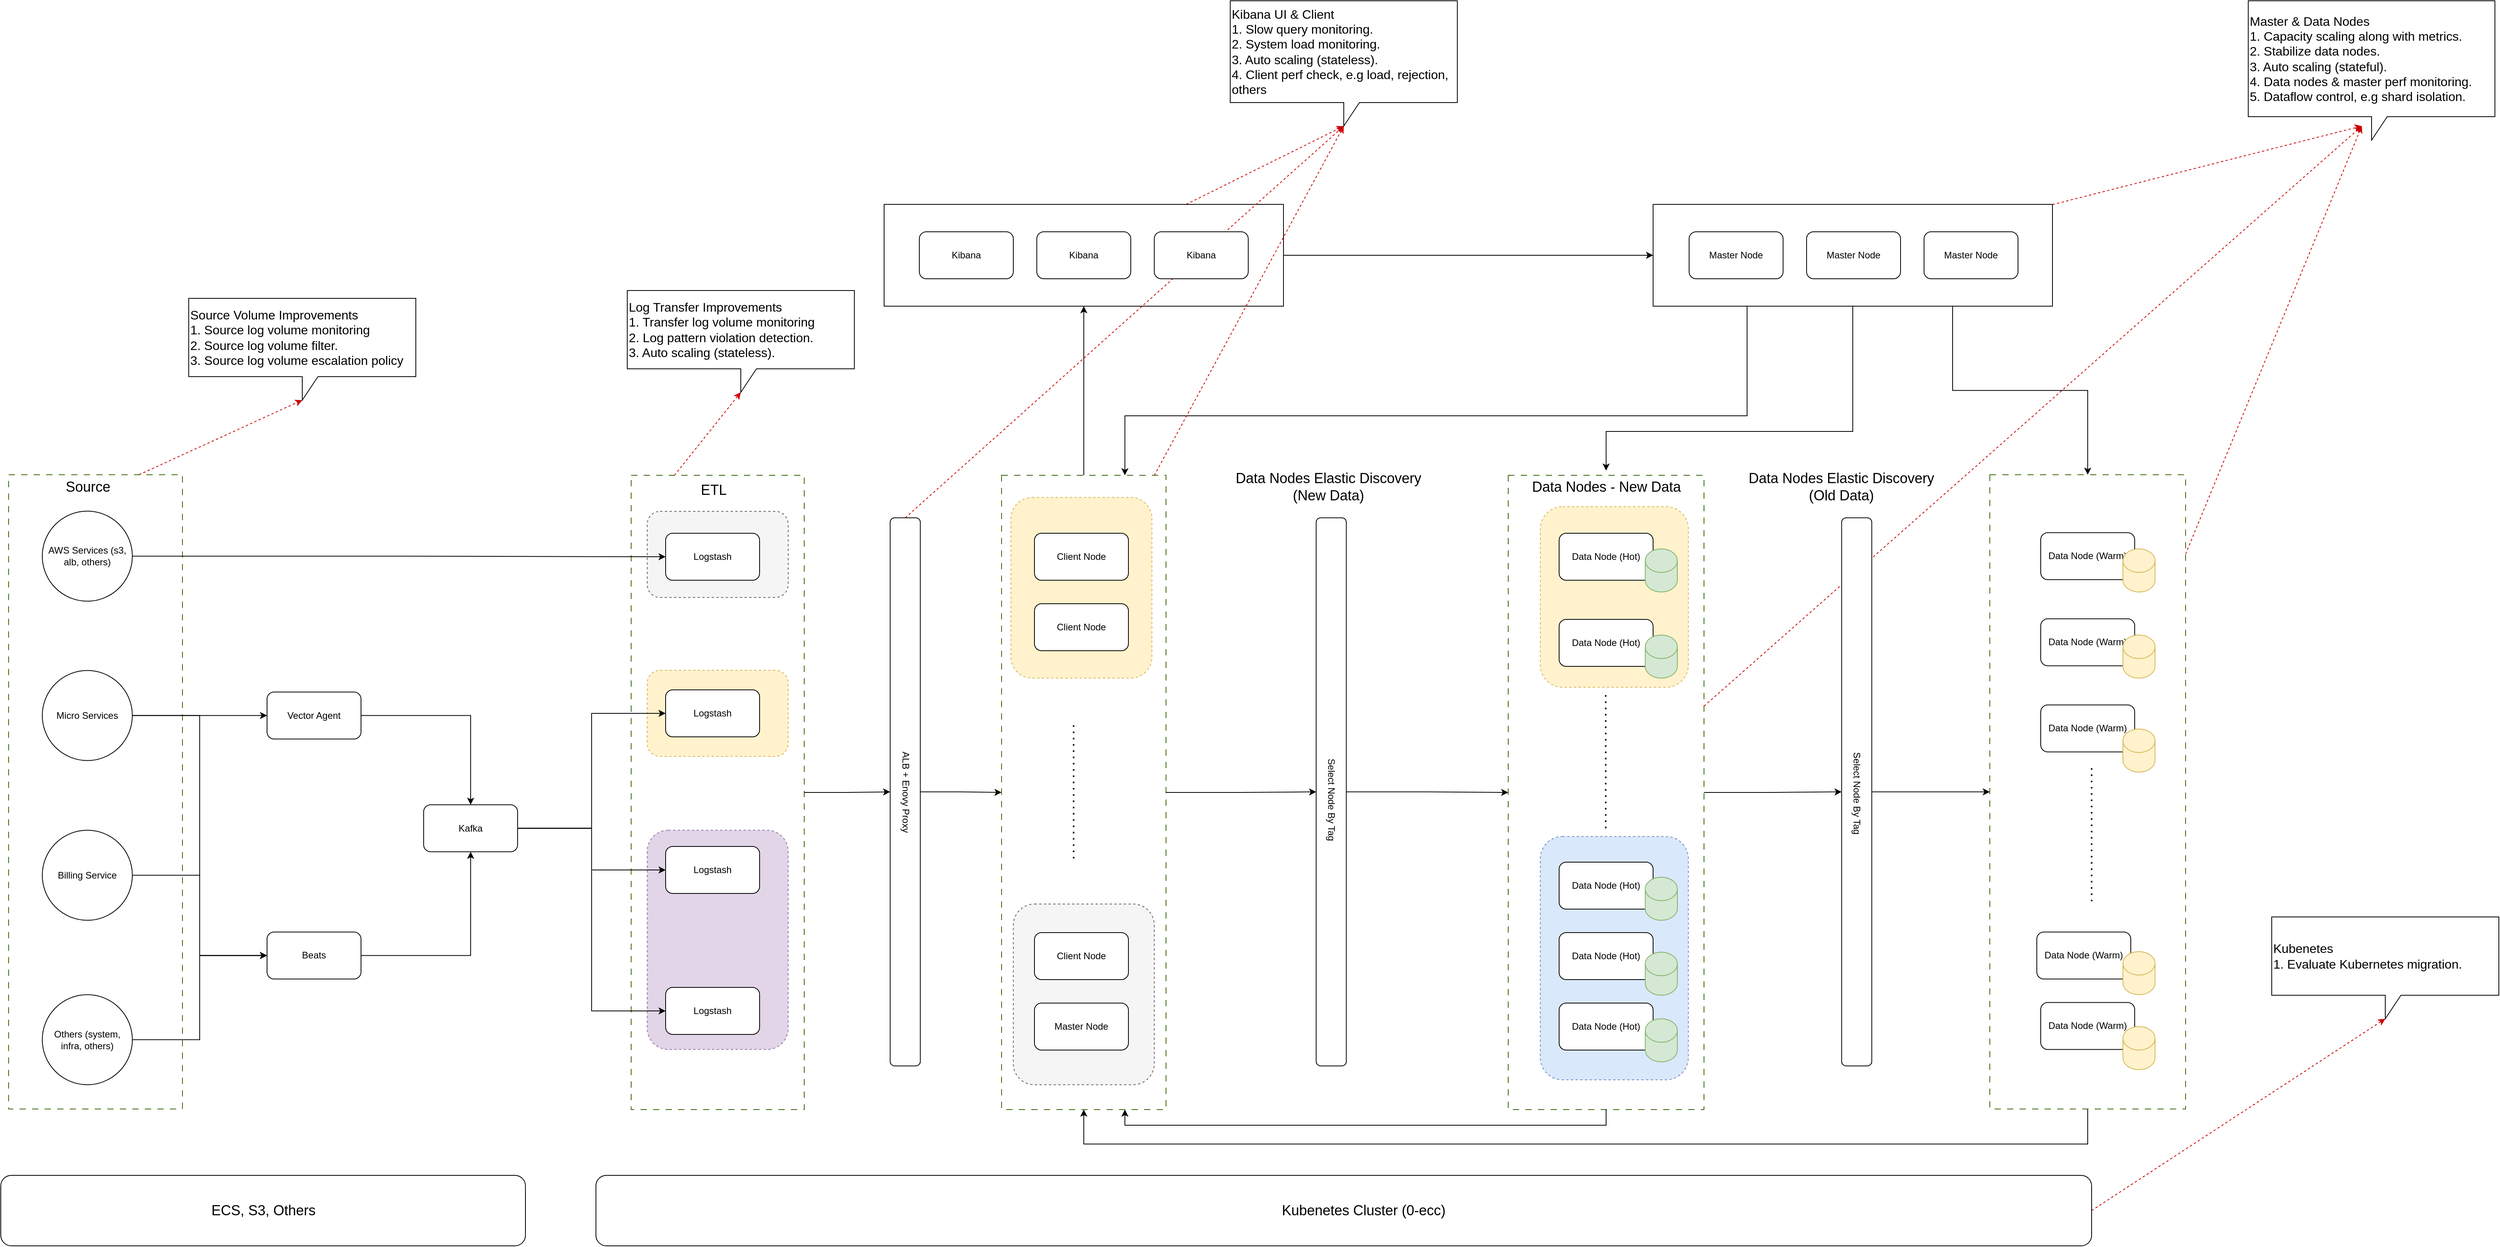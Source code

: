 <mxfile version="21.7.4" type="github">
  <diagram name="Page-1" id="CJJipEg_ZdHbSAjXl4IN">
    <mxGraphModel dx="3263" dy="2107" grid="1" gridSize="10" guides="1" tooltips="1" connect="1" arrows="1" fold="1" page="1" pageScale="1" pageWidth="850" pageHeight="1100" math="0" shadow="0">
      <root>
        <mxCell id="0" />
        <mxCell id="1" parent="0" />
        <mxCell id="A5_PFPzEll5ALQkFPiz4-55" value="" style="rounded=0;whiteSpace=wrap;html=1;dashed=1;dashPattern=8 8;strokeColor=#336600;" parent="1" vertex="1">
          <mxGeometry x="1855" y="136" width="250" height="810" as="geometry" />
        </mxCell>
        <mxCell id="qpXwIodEynWpEj1GwYdM-7" value="" style="rounded=1;whiteSpace=wrap;html=1;dashed=1;strokeColor=#6c8ebf;fillColor=#dae8fc;" vertex="1" parent="1">
          <mxGeometry x="1896" y="597.25" width="189" height="310.75" as="geometry" />
        </mxCell>
        <mxCell id="qpXwIodEynWpEj1GwYdM-6" value="" style="rounded=1;whiteSpace=wrap;html=1;dashed=1;strokeColor=#d6b656;fillColor=#fff2cc;" vertex="1" parent="1">
          <mxGeometry x="1896" y="176" width="189" height="230.75" as="geometry" />
        </mxCell>
        <mxCell id="A5_PFPzEll5ALQkFPiz4-54" value="" style="rounded=0;whiteSpace=wrap;html=1;dashed=1;dashPattern=8 8;strokeColor=#336600;" parent="1" vertex="1">
          <mxGeometry x="1208" y="136" width="210" height="810" as="geometry" />
        </mxCell>
        <mxCell id="qpXwIodEynWpEj1GwYdM-5" value="" style="rounded=1;whiteSpace=wrap;html=1;dashed=1;strokeColor=#666666;fillColor=#f5f5f5;fontColor=#333333;" vertex="1" parent="1">
          <mxGeometry x="1223" y="683.5" width="180" height="230.75" as="geometry" />
        </mxCell>
        <mxCell id="qpXwIodEynWpEj1GwYdM-4" value="" style="rounded=1;whiteSpace=wrap;html=1;dashed=1;strokeColor=#d6b656;fillColor=#fff2cc;" vertex="1" parent="1">
          <mxGeometry x="1220" y="164.25" width="180" height="230.75" as="geometry" />
        </mxCell>
        <mxCell id="A5_PFPzEll5ALQkFPiz4-53" value="" style="rounded=0;whiteSpace=wrap;html=1;dashed=1;dashPattern=8 8;strokeColor=#336600;" parent="1" vertex="1">
          <mxGeometry x="735" y="136" width="221" height="810" as="geometry" />
        </mxCell>
        <mxCell id="qpXwIodEynWpEj1GwYdM-3" value="" style="rounded=1;whiteSpace=wrap;html=1;dashed=1;strokeColor=#666666;fillColor=#f5f5f5;fontColor=#333333;" vertex="1" parent="1">
          <mxGeometry x="755.5" y="182" width="180" height="110" as="geometry" />
        </mxCell>
        <mxCell id="qpXwIodEynWpEj1GwYdM-2" value="" style="rounded=1;whiteSpace=wrap;html=1;dashed=1;strokeColor=#d6b656;fillColor=#fff2cc;" vertex="1" parent="1">
          <mxGeometry x="755.5" y="385" width="180" height="110" as="geometry" />
        </mxCell>
        <mxCell id="qpXwIodEynWpEj1GwYdM-1" value="" style="rounded=1;whiteSpace=wrap;html=1;dashed=1;strokeColor=#9673a6;fillColor=#e1d5e7;" vertex="1" parent="1">
          <mxGeometry x="755.5" y="589.25" width="180" height="280" as="geometry" />
        </mxCell>
        <mxCell id="A5_PFPzEll5ALQkFPiz4-97" style="edgeStyle=orthogonalEdgeStyle;rounded=0;orthogonalLoop=1;jettySize=auto;html=1;entryX=0;entryY=0.5;entryDx=0;entryDy=0;" parent="1" source="A5_PFPzEll5ALQkFPiz4-58" target="A5_PFPzEll5ALQkFPiz4-57" edge="1">
          <mxGeometry relative="1" as="geometry" />
        </mxCell>
        <mxCell id="A5_PFPzEll5ALQkFPiz4-98" style="edgeStyle=orthogonalEdgeStyle;rounded=0;orthogonalLoop=1;jettySize=auto;html=1;entryX=0.5;entryY=0;entryDx=0;entryDy=0;startArrow=classic;startFill=1;endArrow=none;endFill=0;" parent="1" source="A5_PFPzEll5ALQkFPiz4-58" target="A5_PFPzEll5ALQkFPiz4-54" edge="1">
          <mxGeometry relative="1" as="geometry" />
        </mxCell>
        <mxCell id="A5_PFPzEll5ALQkFPiz4-118" style="rounded=0;orthogonalLoop=1;jettySize=auto;html=1;entryX=0;entryY=0;entryDx=145;entryDy=160;entryPerimeter=0;dashed=1;strokeColor=#CC0000;" parent="1" source="A5_PFPzEll5ALQkFPiz4-58" target="A5_PFPzEll5ALQkFPiz4-117" edge="1">
          <mxGeometry relative="1" as="geometry" />
        </mxCell>
        <mxCell id="A5_PFPzEll5ALQkFPiz4-58" value="" style="rounded=0;whiteSpace=wrap;html=1;" parent="1" vertex="1">
          <mxGeometry x="1058" y="-210" width="510" height="130" as="geometry" />
        </mxCell>
        <mxCell id="A5_PFPzEll5ALQkFPiz4-101" style="edgeStyle=orthogonalEdgeStyle;rounded=0;orthogonalLoop=1;jettySize=auto;html=1;entryX=0.75;entryY=0;entryDx=0;entryDy=0;exitX=0.25;exitY=1;exitDx=0;exitDy=0;" parent="1" source="A5_PFPzEll5ALQkFPiz4-57" target="A5_PFPzEll5ALQkFPiz4-54" edge="1">
          <mxGeometry relative="1" as="geometry">
            <Array as="points">
              <mxPoint x="2160" y="-80" />
              <mxPoint x="2160" y="60" />
              <mxPoint x="1366" y="60" />
            </Array>
          </mxGeometry>
        </mxCell>
        <mxCell id="A5_PFPzEll5ALQkFPiz4-102" style="edgeStyle=orthogonalEdgeStyle;rounded=0;orthogonalLoop=1;jettySize=auto;html=1;entryX=0.5;entryY=-0.025;entryDx=0;entryDy=0;entryPerimeter=0;" parent="1" source="A5_PFPzEll5ALQkFPiz4-57" target="A5_PFPzEll5ALQkFPiz4-88" edge="1">
          <mxGeometry relative="1" as="geometry">
            <Array as="points">
              <mxPoint x="2295" y="80" />
              <mxPoint x="1980" y="80" />
            </Array>
          </mxGeometry>
        </mxCell>
        <mxCell id="A5_PFPzEll5ALQkFPiz4-103" style="edgeStyle=orthogonalEdgeStyle;rounded=0;orthogonalLoop=1;jettySize=auto;html=1;exitX=0.75;exitY=1;exitDx=0;exitDy=0;entryX=0.5;entryY=0;entryDx=0;entryDy=0;" parent="1" source="A5_PFPzEll5ALQkFPiz4-57" target="A5_PFPzEll5ALQkFPiz4-56" edge="1">
          <mxGeometry relative="1" as="geometry" />
        </mxCell>
        <mxCell id="A5_PFPzEll5ALQkFPiz4-121" style="rounded=0;orthogonalLoop=1;jettySize=auto;html=1;entryX=0;entryY=0;entryDx=145;entryDy=160;entryPerimeter=0;dashed=1;strokeColor=#CC0000;" parent="1" source="A5_PFPzEll5ALQkFPiz4-57" target="A5_PFPzEll5ALQkFPiz4-120" edge="1">
          <mxGeometry relative="1" as="geometry" />
        </mxCell>
        <mxCell id="A5_PFPzEll5ALQkFPiz4-57" value="" style="rounded=0;whiteSpace=wrap;html=1;" parent="1" vertex="1">
          <mxGeometry x="2040" y="-210" width="510" height="130" as="geometry" />
        </mxCell>
        <mxCell id="A5_PFPzEll5ALQkFPiz4-100" style="edgeStyle=orthogonalEdgeStyle;rounded=0;orthogonalLoop=1;jettySize=auto;html=1;entryX=0.5;entryY=1;entryDx=0;entryDy=0;" parent="1" source="A5_PFPzEll5ALQkFPiz4-56" target="A5_PFPzEll5ALQkFPiz4-54" edge="1">
          <mxGeometry relative="1" as="geometry">
            <Array as="points">
              <mxPoint x="2595" y="990" />
              <mxPoint x="1313" y="990" />
            </Array>
          </mxGeometry>
        </mxCell>
        <mxCell id="A5_PFPzEll5ALQkFPiz4-123" style="rounded=0;orthogonalLoop=1;jettySize=auto;html=1;entryX=0;entryY=0;entryDx=145;entryDy=160;entryPerimeter=0;dashed=1;strokeColor=#CC0000;" parent="1" source="A5_PFPzEll5ALQkFPiz4-56" target="A5_PFPzEll5ALQkFPiz4-120" edge="1">
          <mxGeometry relative="1" as="geometry" />
        </mxCell>
        <mxCell id="A5_PFPzEll5ALQkFPiz4-56" value="" style="rounded=0;whiteSpace=wrap;html=1;dashed=1;dashPattern=8 8;strokeColor=#336600;" parent="1" vertex="1">
          <mxGeometry x="2470" y="135.25" width="250" height="810" as="geometry" />
        </mxCell>
        <mxCell id="A5_PFPzEll5ALQkFPiz4-80" style="edgeStyle=orthogonalEdgeStyle;rounded=0;orthogonalLoop=1;jettySize=auto;html=1;entryX=0.5;entryY=0;entryDx=0;entryDy=0;" parent="1" source="A5_PFPzEll5ALQkFPiz4-55" target="A5_PFPzEll5ALQkFPiz4-75" edge="1">
          <mxGeometry relative="1" as="geometry" />
        </mxCell>
        <mxCell id="A5_PFPzEll5ALQkFPiz4-99" style="edgeStyle=orthogonalEdgeStyle;rounded=0;orthogonalLoop=1;jettySize=auto;html=1;entryX=0.75;entryY=1;entryDx=0;entryDy=0;" parent="1" source="A5_PFPzEll5ALQkFPiz4-55" target="A5_PFPzEll5ALQkFPiz4-54" edge="1">
          <mxGeometry relative="1" as="geometry">
            <Array as="points">
              <mxPoint x="1980" y="966" />
              <mxPoint x="1366" y="966" />
            </Array>
          </mxGeometry>
        </mxCell>
        <mxCell id="A5_PFPzEll5ALQkFPiz4-122" style="rounded=0;orthogonalLoop=1;jettySize=auto;html=1;entryX=0;entryY=0;entryDx=145;entryDy=160;entryPerimeter=0;dashed=1;strokeColor=#CC0000;" parent="1" source="A5_PFPzEll5ALQkFPiz4-55" target="A5_PFPzEll5ALQkFPiz4-120" edge="1">
          <mxGeometry relative="1" as="geometry" />
        </mxCell>
        <mxCell id="A5_PFPzEll5ALQkFPiz4-78" style="edgeStyle=orthogonalEdgeStyle;rounded=0;orthogonalLoop=1;jettySize=auto;html=1;entryX=0.5;entryY=0;entryDx=0;entryDy=0;" parent="1" source="A5_PFPzEll5ALQkFPiz4-54" target="A5_PFPzEll5ALQkFPiz4-74" edge="1">
          <mxGeometry relative="1" as="geometry" />
        </mxCell>
        <mxCell id="A5_PFPzEll5ALQkFPiz4-119" style="rounded=0;orthogonalLoop=1;jettySize=auto;html=1;entryX=0;entryY=0;entryDx=145;entryDy=160;entryPerimeter=0;exitX=0.929;exitY=0;exitDx=0;exitDy=0;exitPerimeter=0;dashed=1;strokeColor=#CC0000;" parent="1" source="A5_PFPzEll5ALQkFPiz4-54" target="A5_PFPzEll5ALQkFPiz4-117" edge="1">
          <mxGeometry relative="1" as="geometry" />
        </mxCell>
        <mxCell id="A5_PFPzEll5ALQkFPiz4-76" style="edgeStyle=orthogonalEdgeStyle;rounded=0;orthogonalLoop=1;jettySize=auto;html=1;entryX=0.5;entryY=0;entryDx=0;entryDy=0;" parent="1" source="A5_PFPzEll5ALQkFPiz4-53" target="A5_PFPzEll5ALQkFPiz4-23" edge="1">
          <mxGeometry relative="1" as="geometry" />
        </mxCell>
        <mxCell id="A5_PFPzEll5ALQkFPiz4-116" style="rounded=0;orthogonalLoop=1;jettySize=auto;html=1;entryX=0;entryY=0;entryDx=145;entryDy=130;entryPerimeter=0;exitX=0.25;exitY=0;exitDx=0;exitDy=0;dashed=1;strokeColor=#CC0000;" parent="1" source="A5_PFPzEll5ALQkFPiz4-53" target="A5_PFPzEll5ALQkFPiz4-115" edge="1">
          <mxGeometry relative="1" as="geometry" />
        </mxCell>
        <mxCell id="A5_PFPzEll5ALQkFPiz4-114" style="rounded=0;orthogonalLoop=1;jettySize=auto;html=1;exitX=0.75;exitY=0;exitDx=0;exitDy=0;dashed=1;strokeColor=#CC0000;entryX=0;entryY=0;entryDx=145;entryDy=130;entryPerimeter=0;" parent="1" source="A5_PFPzEll5ALQkFPiz4-52" target="A5_PFPzEll5ALQkFPiz4-111" edge="1">
          <mxGeometry relative="1" as="geometry">
            <mxPoint x="269" y="20" as="targetPoint" />
          </mxGeometry>
        </mxCell>
        <mxCell id="A5_PFPzEll5ALQkFPiz4-52" value="" style="rounded=0;whiteSpace=wrap;html=1;dashed=1;dashPattern=8 8;strokeColor=#336600;" parent="1" vertex="1">
          <mxGeometry x="-60" y="135.25" width="222" height="810" as="geometry" />
        </mxCell>
        <mxCell id="A5_PFPzEll5ALQkFPiz4-66" style="edgeStyle=orthogonalEdgeStyle;rounded=0;orthogonalLoop=1;jettySize=auto;html=1;entryX=0.5;entryY=0;entryDx=0;entryDy=0;" parent="1" source="A5_PFPzEll5ALQkFPiz4-15" target="A5_PFPzEll5ALQkFPiz4-17" edge="1">
          <mxGeometry relative="1" as="geometry" />
        </mxCell>
        <mxCell id="A5_PFPzEll5ALQkFPiz4-15" value="Vector Agent" style="rounded=1;whiteSpace=wrap;html=1;" parent="1" vertex="1">
          <mxGeometry x="270" y="412.75" width="120" height="60" as="geometry" />
        </mxCell>
        <mxCell id="A5_PFPzEll5ALQkFPiz4-65" style="edgeStyle=orthogonalEdgeStyle;rounded=0;orthogonalLoop=1;jettySize=auto;html=1;" parent="1" source="A5_PFPzEll5ALQkFPiz4-16" target="A5_PFPzEll5ALQkFPiz4-17" edge="1">
          <mxGeometry relative="1" as="geometry" />
        </mxCell>
        <mxCell id="A5_PFPzEll5ALQkFPiz4-16" value="Beats" style="rounded=1;whiteSpace=wrap;html=1;" parent="1" vertex="1">
          <mxGeometry x="270" y="719.25" width="120" height="60" as="geometry" />
        </mxCell>
        <mxCell id="A5_PFPzEll5ALQkFPiz4-71" style="edgeStyle=orthogonalEdgeStyle;rounded=0;orthogonalLoop=1;jettySize=auto;html=1;entryX=0;entryY=0.5;entryDx=0;entryDy=0;" parent="1" source="A5_PFPzEll5ALQkFPiz4-17" target="A5_PFPzEll5ALQkFPiz4-20" edge="1">
          <mxGeometry relative="1" as="geometry" />
        </mxCell>
        <mxCell id="A5_PFPzEll5ALQkFPiz4-72" style="edgeStyle=orthogonalEdgeStyle;rounded=0;orthogonalLoop=1;jettySize=auto;html=1;" parent="1" source="A5_PFPzEll5ALQkFPiz4-17" target="A5_PFPzEll5ALQkFPiz4-21" edge="1">
          <mxGeometry relative="1" as="geometry" />
        </mxCell>
        <mxCell id="A5_PFPzEll5ALQkFPiz4-73" style="edgeStyle=orthogonalEdgeStyle;rounded=0;orthogonalLoop=1;jettySize=auto;html=1;entryX=0;entryY=0.5;entryDx=0;entryDy=0;" parent="1" source="A5_PFPzEll5ALQkFPiz4-17" target="A5_PFPzEll5ALQkFPiz4-22" edge="1">
          <mxGeometry relative="1" as="geometry" />
        </mxCell>
        <mxCell id="A5_PFPzEll5ALQkFPiz4-17" value="Kafka" style="rounded=1;whiteSpace=wrap;html=1;" parent="1" vertex="1">
          <mxGeometry x="470" y="556.75" width="120" height="60" as="geometry" />
        </mxCell>
        <mxCell id="A5_PFPzEll5ALQkFPiz4-19" value="Logstash" style="rounded=1;whiteSpace=wrap;html=1;" parent="1" vertex="1">
          <mxGeometry x="779" y="210" width="120" height="60" as="geometry" />
        </mxCell>
        <mxCell id="A5_PFPzEll5ALQkFPiz4-20" value="Logstash" style="rounded=1;whiteSpace=wrap;html=1;" parent="1" vertex="1">
          <mxGeometry x="779" y="410" width="120" height="60" as="geometry" />
        </mxCell>
        <mxCell id="A5_PFPzEll5ALQkFPiz4-21" value="Logstash" style="rounded=1;whiteSpace=wrap;html=1;" parent="1" vertex="1">
          <mxGeometry x="779" y="610" width="120" height="60" as="geometry" />
        </mxCell>
        <mxCell id="A5_PFPzEll5ALQkFPiz4-22" value="Logstash" style="rounded=1;whiteSpace=wrap;html=1;" parent="1" vertex="1">
          <mxGeometry x="779" y="790" width="120" height="60" as="geometry" />
        </mxCell>
        <mxCell id="A5_PFPzEll5ALQkFPiz4-77" style="edgeStyle=orthogonalEdgeStyle;rounded=0;orthogonalLoop=1;jettySize=auto;html=1;entryX=0;entryY=0.5;entryDx=0;entryDy=0;" parent="1" source="A5_PFPzEll5ALQkFPiz4-23" target="A5_PFPzEll5ALQkFPiz4-54" edge="1">
          <mxGeometry relative="1" as="geometry" />
        </mxCell>
        <mxCell id="A5_PFPzEll5ALQkFPiz4-126" style="rounded=0;orthogonalLoop=1;jettySize=auto;html=1;entryX=0;entryY=0;entryDx=145;entryDy=160;entryPerimeter=0;exitX=1;exitY=0.5;exitDx=0;exitDy=0;dashed=1;strokeColor=#CC0000;" parent="1" source="A5_PFPzEll5ALQkFPiz4-23" target="A5_PFPzEll5ALQkFPiz4-117" edge="1">
          <mxGeometry relative="1" as="geometry" />
        </mxCell>
        <mxCell id="A5_PFPzEll5ALQkFPiz4-23" value="" style="rounded=1;whiteSpace=wrap;html=1;rotation=-90;" parent="1" vertex="1">
          <mxGeometry x="735" y="521" width="700" height="38.5" as="geometry" />
        </mxCell>
        <mxCell id="A5_PFPzEll5ALQkFPiz4-24" value="Client Node" style="rounded=1;whiteSpace=wrap;html=1;" parent="1" vertex="1">
          <mxGeometry x="1250" y="210" width="120" height="60" as="geometry" />
        </mxCell>
        <mxCell id="A5_PFPzEll5ALQkFPiz4-25" value="Client Node" style="rounded=1;whiteSpace=wrap;html=1;" parent="1" vertex="1">
          <mxGeometry x="1250" y="300" width="120" height="60" as="geometry" />
        </mxCell>
        <mxCell id="A5_PFPzEll5ALQkFPiz4-26" value="Client Node" style="rounded=1;whiteSpace=wrap;html=1;" parent="1" vertex="1">
          <mxGeometry x="1250" y="720" width="120" height="60" as="geometry" />
        </mxCell>
        <mxCell id="A5_PFPzEll5ALQkFPiz4-27" value="Master Node" style="rounded=1;whiteSpace=wrap;html=1;" parent="1" vertex="1">
          <mxGeometry x="2086" y="-175" width="120" height="60" as="geometry" />
        </mxCell>
        <mxCell id="A5_PFPzEll5ALQkFPiz4-28" value="Master Node" style="rounded=1;whiteSpace=wrap;html=1;" parent="1" vertex="1">
          <mxGeometry x="2236" y="-175" width="120" height="60" as="geometry" />
        </mxCell>
        <mxCell id="A5_PFPzEll5ALQkFPiz4-29" value="Master Node" style="rounded=1;whiteSpace=wrap;html=1;" parent="1" vertex="1">
          <mxGeometry x="1250" y="810" width="120" height="60" as="geometry" />
        </mxCell>
        <mxCell id="A5_PFPzEll5ALQkFPiz4-30" value="Data Node (Hot)" style="rounded=1;whiteSpace=wrap;html=1;" parent="1" vertex="1">
          <mxGeometry x="1920" y="210" width="120" height="60" as="geometry" />
        </mxCell>
        <mxCell id="A5_PFPzEll5ALQkFPiz4-32" value="Data Node (Hot)" style="rounded=1;whiteSpace=wrap;html=1;" parent="1" vertex="1">
          <mxGeometry x="1920" y="320" width="120" height="60" as="geometry" />
        </mxCell>
        <mxCell id="A5_PFPzEll5ALQkFPiz4-33" value="Data Node (Hot)" style="rounded=1;whiteSpace=wrap;html=1;" parent="1" vertex="1">
          <mxGeometry x="1920" y="720" width="120" height="60" as="geometry" />
        </mxCell>
        <mxCell id="A5_PFPzEll5ALQkFPiz4-34" value="Data Node (Hot)" style="rounded=1;whiteSpace=wrap;html=1;" parent="1" vertex="1">
          <mxGeometry x="1920" y="810" width="120" height="60" as="geometry" />
        </mxCell>
        <mxCell id="A5_PFPzEll5ALQkFPiz4-35" value="Data Node (Warm)" style="rounded=1;whiteSpace=wrap;html=1;" parent="1" vertex="1">
          <mxGeometry x="2535" y="209.25" width="120" height="60" as="geometry" />
        </mxCell>
        <mxCell id="A5_PFPzEll5ALQkFPiz4-36" value="Data Node (Warm)" style="rounded=1;whiteSpace=wrap;html=1;" parent="1" vertex="1">
          <mxGeometry x="2535" y="319.25" width="120" height="60" as="geometry" />
        </mxCell>
        <mxCell id="A5_PFPzEll5ALQkFPiz4-37" value="Data Node (Warm)" style="rounded=1;whiteSpace=wrap;html=1;" parent="1" vertex="1">
          <mxGeometry x="2535" y="809.25" width="120" height="60" as="geometry" />
        </mxCell>
        <mxCell id="A5_PFPzEll5ALQkFPiz4-38" value="Data Node (Warm)" style="rounded=1;whiteSpace=wrap;html=1;" parent="1" vertex="1">
          <mxGeometry x="2535" y="429.25" width="120" height="60" as="geometry" />
        </mxCell>
        <mxCell id="A5_PFPzEll5ALQkFPiz4-39" value="Kibana" style="rounded=1;whiteSpace=wrap;html=1;" parent="1" vertex="1">
          <mxGeometry x="1403" y="-175" width="120" height="60" as="geometry" />
        </mxCell>
        <mxCell id="A5_PFPzEll5ALQkFPiz4-40" value="Kibana" style="rounded=1;whiteSpace=wrap;html=1;" parent="1" vertex="1">
          <mxGeometry x="1253" y="-175" width="120" height="60" as="geometry" />
        </mxCell>
        <mxCell id="A5_PFPzEll5ALQkFPiz4-41" value="Kibana" style="rounded=1;whiteSpace=wrap;html=1;" parent="1" vertex="1">
          <mxGeometry x="1103" y="-175" width="120" height="60" as="geometry" />
        </mxCell>
        <mxCell id="A5_PFPzEll5ALQkFPiz4-61" style="edgeStyle=orthogonalEdgeStyle;rounded=0;orthogonalLoop=1;jettySize=auto;html=1;entryX=0;entryY=0.5;entryDx=0;entryDy=0;" parent="1" source="A5_PFPzEll5ALQkFPiz4-43" target="A5_PFPzEll5ALQkFPiz4-19" edge="1">
          <mxGeometry relative="1" as="geometry" />
        </mxCell>
        <mxCell id="A5_PFPzEll5ALQkFPiz4-43" value="AWS Services (s3, alb, others)" style="ellipse;whiteSpace=wrap;html=1;aspect=fixed;" parent="1" vertex="1">
          <mxGeometry x="-17" y="181.75" width="115" height="115" as="geometry" />
        </mxCell>
        <mxCell id="A5_PFPzEll5ALQkFPiz4-67" style="edgeStyle=orthogonalEdgeStyle;rounded=0;orthogonalLoop=1;jettySize=auto;html=1;entryX=0;entryY=0.5;entryDx=0;entryDy=0;" parent="1" source="A5_PFPzEll5ALQkFPiz4-45" target="A5_PFPzEll5ALQkFPiz4-15" edge="1">
          <mxGeometry relative="1" as="geometry" />
        </mxCell>
        <mxCell id="A5_PFPzEll5ALQkFPiz4-68" style="edgeStyle=orthogonalEdgeStyle;rounded=0;orthogonalLoop=1;jettySize=auto;html=1;entryX=0;entryY=0.5;entryDx=0;entryDy=0;" parent="1" source="A5_PFPzEll5ALQkFPiz4-45" target="A5_PFPzEll5ALQkFPiz4-16" edge="1">
          <mxGeometry relative="1" as="geometry" />
        </mxCell>
        <mxCell id="A5_PFPzEll5ALQkFPiz4-45" value="Micro Services" style="ellipse;whiteSpace=wrap;html=1;aspect=fixed;" parent="1" vertex="1">
          <mxGeometry x="-17" y="385.25" width="115" height="115" as="geometry" />
        </mxCell>
        <mxCell id="A5_PFPzEll5ALQkFPiz4-69" style="edgeStyle=orthogonalEdgeStyle;rounded=0;orthogonalLoop=1;jettySize=auto;html=1;entryX=0;entryY=0.5;entryDx=0;entryDy=0;" parent="1" source="A5_PFPzEll5ALQkFPiz4-46" target="A5_PFPzEll5ALQkFPiz4-16" edge="1">
          <mxGeometry relative="1" as="geometry" />
        </mxCell>
        <mxCell id="A5_PFPzEll5ALQkFPiz4-46" value="Billing Service" style="ellipse;whiteSpace=wrap;html=1;aspect=fixed;" parent="1" vertex="1">
          <mxGeometry x="-17" y="589.25" width="115" height="115" as="geometry" />
        </mxCell>
        <mxCell id="A5_PFPzEll5ALQkFPiz4-70" style="edgeStyle=orthogonalEdgeStyle;rounded=0;orthogonalLoop=1;jettySize=auto;html=1;entryX=0;entryY=0.5;entryDx=0;entryDy=0;" parent="1" source="A5_PFPzEll5ALQkFPiz4-47" target="A5_PFPzEll5ALQkFPiz4-16" edge="1">
          <mxGeometry relative="1" as="geometry" />
        </mxCell>
        <mxCell id="A5_PFPzEll5ALQkFPiz4-47" value="Others (system, infra, others)" style="ellipse;whiteSpace=wrap;html=1;aspect=fixed;" parent="1" vertex="1">
          <mxGeometry x="-17" y="799.25" width="115" height="115" as="geometry" />
        </mxCell>
        <mxCell id="A5_PFPzEll5ALQkFPiz4-48" value="Master Node" style="rounded=1;whiteSpace=wrap;html=1;" parent="1" vertex="1">
          <mxGeometry x="2386" y="-175" width="120" height="60" as="geometry" />
        </mxCell>
        <mxCell id="A5_PFPzEll5ALQkFPiz4-79" style="edgeStyle=orthogonalEdgeStyle;rounded=0;orthogonalLoop=1;jettySize=auto;html=1;entryX=0;entryY=0.5;entryDx=0;entryDy=0;" parent="1" source="A5_PFPzEll5ALQkFPiz4-74" target="A5_PFPzEll5ALQkFPiz4-55" edge="1">
          <mxGeometry relative="1" as="geometry" />
        </mxCell>
        <mxCell id="A5_PFPzEll5ALQkFPiz4-74" value="" style="rounded=1;whiteSpace=wrap;html=1;rotation=-90;" parent="1" vertex="1">
          <mxGeometry x="1279" y="521" width="700" height="38.5" as="geometry" />
        </mxCell>
        <mxCell id="A5_PFPzEll5ALQkFPiz4-81" style="edgeStyle=orthogonalEdgeStyle;rounded=0;orthogonalLoop=1;jettySize=auto;html=1;entryX=0;entryY=0.5;entryDx=0;entryDy=0;" parent="1" source="A5_PFPzEll5ALQkFPiz4-75" target="A5_PFPzEll5ALQkFPiz4-56" edge="1">
          <mxGeometry relative="1" as="geometry" />
        </mxCell>
        <mxCell id="A5_PFPzEll5ALQkFPiz4-75" value="" style="rounded=1;whiteSpace=wrap;html=1;rotation=-90;" parent="1" vertex="1">
          <mxGeometry x="1950" y="521" width="700" height="38.5" as="geometry" />
        </mxCell>
        <mxCell id="A5_PFPzEll5ALQkFPiz4-84" value="" style="rounded=1;whiteSpace=wrap;html=1;" parent="1" vertex="1">
          <mxGeometry x="-70" y="1030" width="670" height="90" as="geometry" />
        </mxCell>
        <mxCell id="A5_PFPzEll5ALQkFPiz4-125" style="rounded=0;orthogonalLoop=1;jettySize=auto;html=1;entryX=0;entryY=0;entryDx=145;entryDy=130;entryPerimeter=0;exitX=1;exitY=0.5;exitDx=0;exitDy=0;dashed=1;strokeColor=#CC0000;" parent="1" source="A5_PFPzEll5ALQkFPiz4-85" target="A5_PFPzEll5ALQkFPiz4-124" edge="1">
          <mxGeometry relative="1" as="geometry" />
        </mxCell>
        <mxCell id="A5_PFPzEll5ALQkFPiz4-85" value="" style="rounded=1;whiteSpace=wrap;html=1;" parent="1" vertex="1">
          <mxGeometry x="690" y="1030" width="1910" height="90" as="geometry" />
        </mxCell>
        <mxCell id="A5_PFPzEll5ALQkFPiz4-86" value="Data Nodes Elastic Discovery&lt;br&gt;(New Data)" style="text;html=1;align=center;verticalAlign=middle;resizable=0;points=[];autosize=1;strokeColor=none;fillColor=none;fontSize=18;" parent="1" vertex="1">
          <mxGeometry x="1495" y="121" width="260" height="60" as="geometry" />
        </mxCell>
        <mxCell id="A5_PFPzEll5ALQkFPiz4-88" value="Data Nodes - New Data" style="text;html=1;align=center;verticalAlign=middle;resizable=0;points=[];autosize=1;strokeColor=none;fillColor=none;fontSize=18;" parent="1" vertex="1">
          <mxGeometry x="1875" y="131" width="210" height="40" as="geometry" />
        </mxCell>
        <mxCell id="A5_PFPzEll5ALQkFPiz4-89" value="Data Node (Hot)" style="rounded=1;whiteSpace=wrap;html=1;" parent="1" vertex="1">
          <mxGeometry x="1920" y="630" width="120" height="60" as="geometry" />
        </mxCell>
        <mxCell id="A5_PFPzEll5ALQkFPiz4-90" value="Data Node (Warm)" style="rounded=1;whiteSpace=wrap;html=1;" parent="1" vertex="1">
          <mxGeometry x="2530" y="719.25" width="120" height="60" as="geometry" />
        </mxCell>
        <mxCell id="A5_PFPzEll5ALQkFPiz4-92" value="Data Nodes Elastic Discovery&lt;br&gt;(Old Data)" style="text;html=1;align=center;verticalAlign=middle;resizable=0;points=[];autosize=1;strokeColor=none;fillColor=none;fontSize=18;" parent="1" vertex="1">
          <mxGeometry x="2150" y="121" width="260" height="60" as="geometry" />
        </mxCell>
        <mxCell id="A5_PFPzEll5ALQkFPiz4-93" value="Select Node By Tag" style="text;html=1;align=center;verticalAlign=middle;resizable=0;points=[];autosize=1;strokeColor=none;fillColor=none;rotation=90;" parent="1" vertex="1">
          <mxGeometry x="1564" y="535" width="130" height="30" as="geometry" />
        </mxCell>
        <mxCell id="A5_PFPzEll5ALQkFPiz4-94" value="Select Node By Tag" style="text;html=1;align=center;verticalAlign=middle;resizable=0;points=[];autosize=1;strokeColor=none;fillColor=none;rotation=90;" parent="1" vertex="1">
          <mxGeometry x="2235" y="526.75" width="130" height="30" as="geometry" />
        </mxCell>
        <mxCell id="A5_PFPzEll5ALQkFPiz4-95" value="" style="endArrow=none;dashed=1;html=1;dashPattern=1 3;strokeWidth=2;rounded=0;" parent="1" edge="1">
          <mxGeometry width="50" height="50" relative="1" as="geometry">
            <mxPoint x="1979.5" y="586.75" as="sourcePoint" />
            <mxPoint x="1979.5" y="416.75" as="targetPoint" />
          </mxGeometry>
        </mxCell>
        <mxCell id="A5_PFPzEll5ALQkFPiz4-96" value="" style="endArrow=none;dashed=1;html=1;dashPattern=1 3;strokeWidth=2;rounded=0;" parent="1" edge="1">
          <mxGeometry width="50" height="50" relative="1" as="geometry">
            <mxPoint x="2600" y="680" as="sourcePoint" />
            <mxPoint x="2600" y="510" as="targetPoint" />
          </mxGeometry>
        </mxCell>
        <mxCell id="A5_PFPzEll5ALQkFPiz4-104" value="ETL" style="text;html=1;align=center;verticalAlign=middle;resizable=0;points=[];autosize=1;strokeColor=none;fillColor=none;fontSize=18;" parent="1" vertex="1">
          <mxGeometry x="810" y="135.25" width="60" height="40" as="geometry" />
        </mxCell>
        <mxCell id="A5_PFPzEll5ALQkFPiz4-105" value="Source" style="text;html=1;align=center;verticalAlign=middle;resizable=0;points=[];autosize=1;strokeColor=none;fillColor=none;fontSize=18;" parent="1" vertex="1">
          <mxGeometry x="0.5" y="131" width="80" height="40" as="geometry" />
        </mxCell>
        <mxCell id="A5_PFPzEll5ALQkFPiz4-106" value="" style="endArrow=none;dashed=1;html=1;dashPattern=1 3;strokeWidth=2;rounded=0;" parent="1" edge="1">
          <mxGeometry width="50" height="50" relative="1" as="geometry">
            <mxPoint x="1300" y="625.25" as="sourcePoint" />
            <mxPoint x="1300" y="455.25" as="targetPoint" />
          </mxGeometry>
        </mxCell>
        <mxCell id="A5_PFPzEll5ALQkFPiz4-107" value="Kubenetes Cluster (0-ecc)" style="text;html=1;align=center;verticalAlign=middle;resizable=0;points=[];autosize=1;strokeColor=none;fillColor=none;fontSize=18;" parent="1" vertex="1">
          <mxGeometry x="1555" y="1055" width="230" height="40" as="geometry" />
        </mxCell>
        <mxCell id="A5_PFPzEll5ALQkFPiz4-108" value="ECS, S3, Others" style="text;html=1;align=center;verticalAlign=middle;resizable=0;points=[];autosize=1;strokeColor=none;fillColor=none;fontSize=18;" parent="1" vertex="1">
          <mxGeometry x="185" y="1055" width="160" height="40" as="geometry" />
        </mxCell>
        <mxCell id="A5_PFPzEll5ALQkFPiz4-110" value="ALB + Enovy Proxy" style="text;html=1;align=center;verticalAlign=middle;resizable=0;points=[];autosize=1;strokeColor=none;fillColor=none;rotation=90;" parent="1" vertex="1">
          <mxGeometry x="1020" y="525.25" width="130" height="30" as="geometry" />
        </mxCell>
        <mxCell id="A5_PFPzEll5ALQkFPiz4-111" value="Source Volume Improvements&lt;br&gt;1. Source log volume monitoring&lt;br&gt;2. Source log volume filter.&lt;br&gt;3. Source log volume escalation policy" style="shape=callout;whiteSpace=wrap;html=1;perimeter=calloutPerimeter;align=left;fontSize=16;" parent="1" vertex="1">
          <mxGeometry x="170" y="-90" width="290" height="130" as="geometry" />
        </mxCell>
        <mxCell id="A5_PFPzEll5ALQkFPiz4-115" value="Log Transfer Improvements&lt;br&gt;1. Transfer log volume monitoring&lt;br&gt;2. Log pattern violation detection.&lt;br&gt;3. Auto scaling (stateless)." style="shape=callout;whiteSpace=wrap;html=1;perimeter=calloutPerimeter;align=left;fontSize=16;" parent="1" vertex="1">
          <mxGeometry x="730" y="-100" width="290" height="130" as="geometry" />
        </mxCell>
        <mxCell id="A5_PFPzEll5ALQkFPiz4-117" value="Kibana UI &amp;amp; Client&lt;br&gt;1. Slow query monitoring.&lt;br&gt;2. System load monitoring.&lt;br&gt;3. Auto scaling (stateless).&lt;br&gt;4. Client perf check, e.g load, rejection, others" style="shape=callout;whiteSpace=wrap;html=1;perimeter=calloutPerimeter;align=left;fontSize=16;" parent="1" vertex="1">
          <mxGeometry x="1500" y="-470" width="290" height="160" as="geometry" />
        </mxCell>
        <mxCell id="A5_PFPzEll5ALQkFPiz4-120" value="Master &amp;amp; Data Nodes&lt;br&gt;1. Capacity scaling along with metrics.&lt;br&gt;2. Stabilize data nodes.&lt;br&gt;3. Auto scaling (stateful).&lt;br&gt;4. Data nodes &amp;amp; master perf monitoring.&lt;br&gt;5. Dataflow control, e.g shard isolation." style="shape=callout;whiteSpace=wrap;html=1;perimeter=calloutPerimeter;align=left;fontSize=16;" parent="1" vertex="1">
          <mxGeometry x="2800" y="-470" width="315" height="178" as="geometry" />
        </mxCell>
        <mxCell id="A5_PFPzEll5ALQkFPiz4-124" value="Kubenetes&lt;br&gt;1. Evaluate Kubernetes migration.&amp;nbsp;&lt;br&gt;" style="shape=callout;whiteSpace=wrap;html=1;perimeter=calloutPerimeter;align=left;fontSize=16;" parent="1" vertex="1">
          <mxGeometry x="2830" y="700" width="290" height="130" as="geometry" />
        </mxCell>
        <mxCell id="A5_PFPzEll5ALQkFPiz4-129" value="" style="shape=cylinder3;whiteSpace=wrap;html=1;boundedLbl=1;backgroundOutline=1;size=15;fillColor=#d5e8d4;strokeColor=#82b366;" parent="1" vertex="1">
          <mxGeometry x="2030" y="830" width="41" height="55" as="geometry" />
        </mxCell>
        <mxCell id="A5_PFPzEll5ALQkFPiz4-130" value="" style="shape=cylinder3;whiteSpace=wrap;html=1;boundedLbl=1;backgroundOutline=1;size=15;fillColor=#d5e8d4;strokeColor=#82b366;" parent="1" vertex="1">
          <mxGeometry x="2030" y="745" width="41" height="55" as="geometry" />
        </mxCell>
        <mxCell id="A5_PFPzEll5ALQkFPiz4-131" value="" style="shape=cylinder3;whiteSpace=wrap;html=1;boundedLbl=1;backgroundOutline=1;size=15;fillColor=#d5e8d4;strokeColor=#82b366;" parent="1" vertex="1">
          <mxGeometry x="2030" y="649.25" width="41" height="55" as="geometry" />
        </mxCell>
        <mxCell id="A5_PFPzEll5ALQkFPiz4-132" value="" style="shape=cylinder3;whiteSpace=wrap;html=1;boundedLbl=1;backgroundOutline=1;size=15;fillColor=#d5e8d4;strokeColor=#82b366;" parent="1" vertex="1">
          <mxGeometry x="2030" y="340" width="41" height="55" as="geometry" />
        </mxCell>
        <mxCell id="A5_PFPzEll5ALQkFPiz4-133" value="" style="shape=cylinder3;whiteSpace=wrap;html=1;boundedLbl=1;backgroundOutline=1;size=15;fillColor=#d5e8d4;strokeColor=#82b366;" parent="1" vertex="1">
          <mxGeometry x="2030" y="230" width="41" height="55" as="geometry" />
        </mxCell>
        <mxCell id="A5_PFPzEll5ALQkFPiz4-134" value="" style="shape=cylinder3;whiteSpace=wrap;html=1;boundedLbl=1;backgroundOutline=1;size=15;fillColor=#fff2cc;strokeColor=#d6b656;" parent="1" vertex="1">
          <mxGeometry x="2640" y="230" width="41" height="55" as="geometry" />
        </mxCell>
        <mxCell id="A5_PFPzEll5ALQkFPiz4-135" value="" style="shape=cylinder3;whiteSpace=wrap;html=1;boundedLbl=1;backgroundOutline=1;size=15;fillColor=#fff2cc;strokeColor=#d6b656;" parent="1" vertex="1">
          <mxGeometry x="2640" y="840" width="41" height="55" as="geometry" />
        </mxCell>
        <mxCell id="A5_PFPzEll5ALQkFPiz4-136" value="" style="shape=cylinder3;whiteSpace=wrap;html=1;boundedLbl=1;backgroundOutline=1;size=15;fillColor=#fff2cc;strokeColor=#d6b656;" parent="1" vertex="1">
          <mxGeometry x="2640" y="744.25" width="41" height="55" as="geometry" />
        </mxCell>
        <mxCell id="A5_PFPzEll5ALQkFPiz4-137" value="" style="shape=cylinder3;whiteSpace=wrap;html=1;boundedLbl=1;backgroundOutline=1;size=15;fillColor=#fff2cc;strokeColor=#d6b656;" parent="1" vertex="1">
          <mxGeometry x="2640" y="460" width="41" height="55" as="geometry" />
        </mxCell>
        <mxCell id="A5_PFPzEll5ALQkFPiz4-138" value="" style="shape=cylinder3;whiteSpace=wrap;html=1;boundedLbl=1;backgroundOutline=1;size=15;fillColor=#fff2cc;strokeColor=#d6b656;" parent="1" vertex="1">
          <mxGeometry x="2640" y="340" width="41" height="55" as="geometry" />
        </mxCell>
      </root>
    </mxGraphModel>
  </diagram>
</mxfile>
